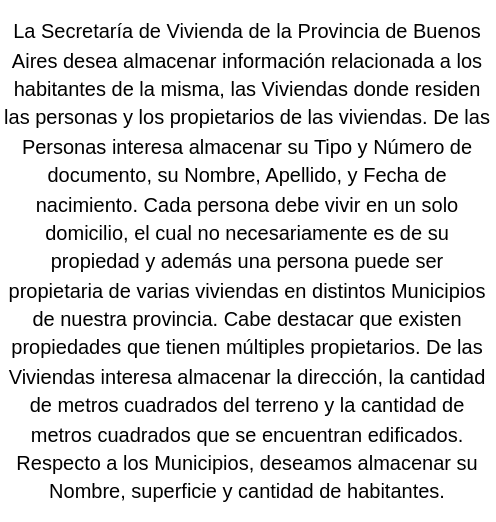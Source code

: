 <mxfile version="24.7.8">
  <diagram name="Página-1" id="QxnwBIp8sU2XHwB5e9Dn">
    <mxGraphModel dx="957" dy="422" grid="1" gridSize="10" guides="1" tooltips="1" connect="1" arrows="1" fold="1" page="1" pageScale="1" pageWidth="827" pageHeight="1169" math="0" shadow="0">
      <root>
        <mxCell id="0" />
        <mxCell id="1" parent="0" />
        <mxCell id="Z06gXMoVIY5EiZYDR5i2-1" value="&lt;font style=&quot;font-size: 10px;&quot;&gt;La Secretaría de Vivienda de la Provincia de Buenos Aires desea almacenar información relacionada a los habitantes de la misma, las Viviendas donde residen las personas y los propietarios de las viviendas. De las Personas interesa almacenar su Tipo y Número de documento, su Nombre, Apellido, y Fecha de nacimiento. Cada persona debe vivir en un solo domicilio, el cual no necesariamente es de su propiedad y además una persona puede ser propietaria de varias viviendas en distintos Municipios de nuestra provincia. Cabe destacar que existen propiedades que tienen múltiples propietarios. De las Viviendas interesa almacenar la dirección, la cantidad de metros cuadrados del terreno y la cantidad de metros cuadrados que se encuentran edificados. Respecto a los Municipios, deseamos almacenar su Nombre, superficie y cantidad de habitantes.&lt;/font&gt;" style="text;html=1;align=center;verticalAlign=middle;whiteSpace=wrap;rounded=0;" vertex="1" parent="1">
          <mxGeometry x="580" y="180" width="247" height="260" as="geometry" />
        </mxCell>
      </root>
    </mxGraphModel>
  </diagram>
</mxfile>
